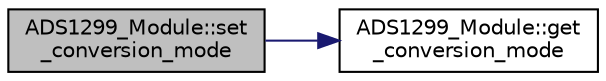 digraph "ADS1299_Module::set_conversion_mode"
{
 // LATEX_PDF_SIZE
  edge [fontname="Helvetica",fontsize="10",labelfontname="Helvetica",labelfontsize="10"];
  node [fontname="Helvetica",fontsize="10",shape=record];
  rankdir="LR";
  Node1 [label="ADS1299_Module::set\l_conversion_mode",height=0.2,width=0.4,color="black", fillcolor="grey75", style="filled", fontcolor="black",tooltip="Sets the current device conversion mode."];
  Node1 -> Node2 [color="midnightblue",fontsize="10",style="solid",fontname="Helvetica"];
  Node2 [label="ADS1299_Module::get\l_conversion_mode",height=0.2,width=0.4,color="black", fillcolor="white", style="filled",URL="$class_a_d_s1299___module.html#abd8c59ebafc9c4b6581ac0086b9bd26c",tooltip="Gets the current device conversion mode."];
}
